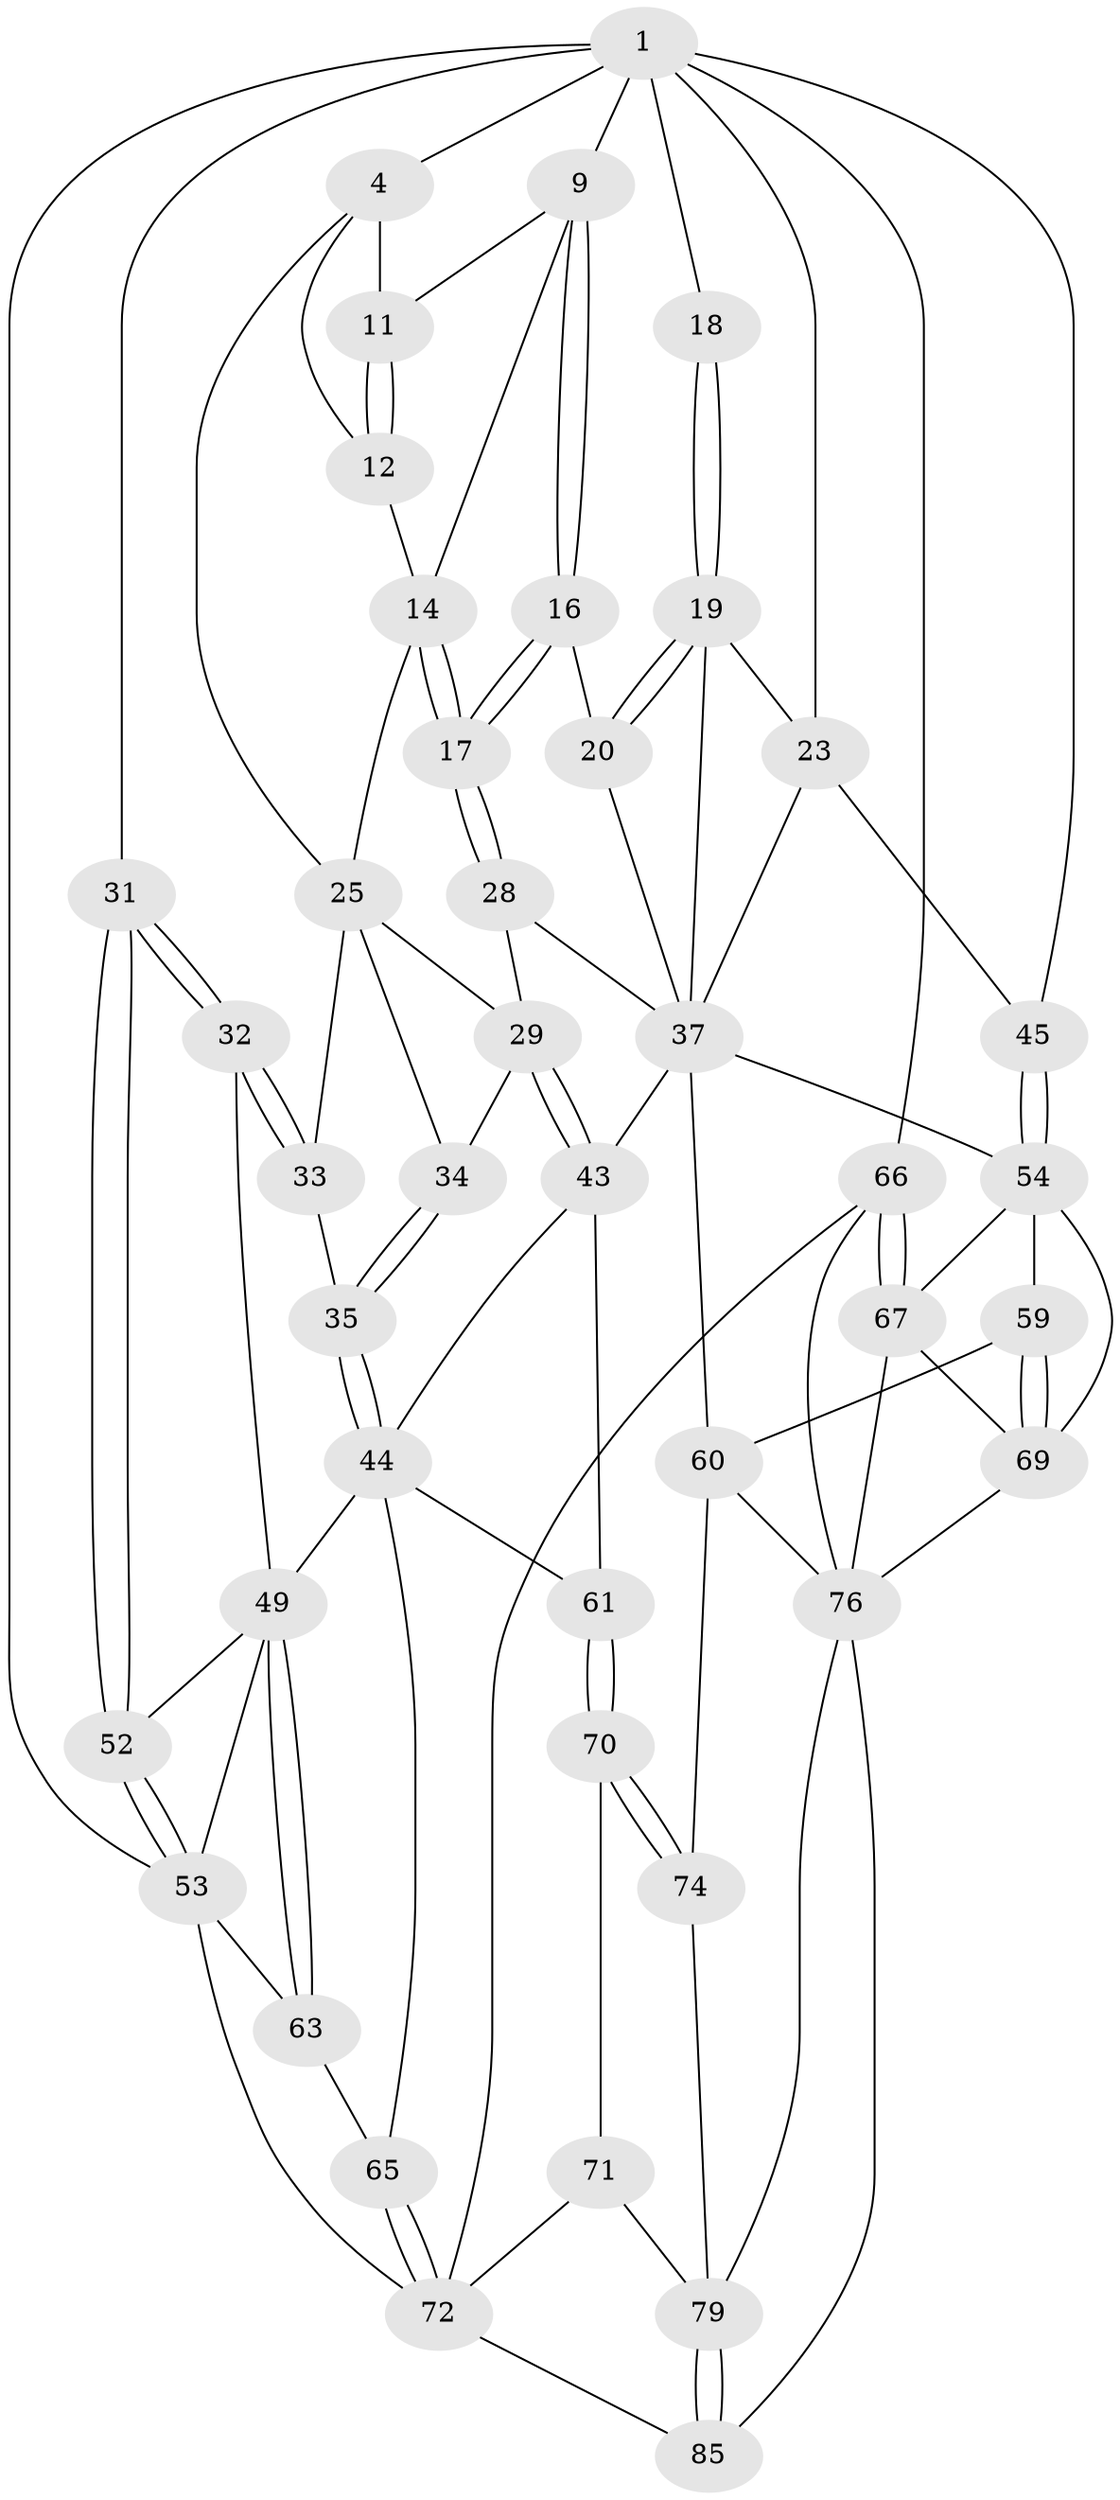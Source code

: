 // original degree distribution, {3: 0.022988505747126436, 6: 0.19540229885057472, 5: 0.5517241379310345, 4: 0.22988505747126436}
// Generated by graph-tools (version 1.1) at 2025/16/03/09/25 04:16:49]
// undirected, 43 vertices, 104 edges
graph export_dot {
graph [start="1"]
  node [color=gray90,style=filled];
  1 [pos="+0.7942792008557727+0",super="+7+2"];
  4 [pos="+0+0",super="+5+13"];
  9 [pos="+0.5767890460890933+0.1449497088521659",super="+10"];
  11 [pos="+0.41993391648151024+0.12191997545060981"];
  12 [pos="+0.38637807881828157+0.18104692787885227"];
  14 [pos="+0.4939627319975032+0.2626809773534898",super="+15"];
  16 [pos="+0.5990486229823213+0.2722255173367511"];
  17 [pos="+0.5364226015905099+0.30562832968237"];
  18 [pos="+0.7981369883298579+0.12705427941377"];
  19 [pos="+0.7915593828251525+0.22731686717916877",super="+24"];
  20 [pos="+0.6540527239781371+0.2941363453210233"];
  23 [pos="+1+0.35891019300327015",super="+46"];
  25 [pos="+0.43420961499448135+0.3465767595022632",super="+26"];
  28 [pos="+0.4898176252703958+0.39410635581879383"];
  29 [pos="+0.4722177389712508+0.40160126042908567",super="+30"];
  31 [pos="+0+0.0020246829168332767"];
  32 [pos="+0+0.15372750332159957",super="+42"];
  33 [pos="+0.20209149365192827+0.29343299474137385",super="+36"];
  34 [pos="+0.3570669755954779+0.4058540464891344"];
  35 [pos="+0.3152938755164998+0.428300609070038"];
  37 [pos="+0.7890588193334012+0.41891114752572794",super="+38"];
  43 [pos="+0.4680739204274073+0.5046114461161251",super="+47"];
  44 [pos="+0.2853703199145468+0.5243732375683336",super="+48"];
  45 [pos="+1+0.43815866201620424"];
  49 [pos="+0.2522002329686106+0.5600585511527307",super="+50"];
  52 [pos="+0+0.45487585254958096"];
  53 [pos="+0+0.7197637267949393",super="+58"];
  54 [pos="+1+0.539385523451901",super="+55+68"];
  59 [pos="+0.7919695006628796+0.6629346005841165"];
  60 [pos="+0.594132505766386+0.6688884737737637",super="+73"];
  61 [pos="+0.44201733173733176+0.6589865013891028"];
  63 [pos="+0.15810711363564206+0.7038254675995995"];
  65 [pos="+0.2915285594284514+0.7620614311563272"];
  66 [pos="+1+1"];
  67 [pos="+1+0.7221710337285363",super="+83"];
  69 [pos="+0.8137767481506483+0.7618114185176984",super="+75"];
  70 [pos="+0.43843683416791274+0.770276850971337"];
  71 [pos="+0.35827485592616204+0.8160555572499383",super="+81"];
  72 [pos="+0.29195376974946285+0.7633583509759446",super="+77"];
  74 [pos="+0.5101695838126412+0.8554396967118768"];
  76 [pos="+0.6547539936499402+0.76818664849972",super="+78"];
  79 [pos="+0.5467744609421961+0.883788384969043",super="+80"];
  85 [pos="+0.318239874170218+1"];
  1 -- 18 [weight=2];
  1 -- 9;
  1 -- 66;
  1 -- 4 [weight=2];
  1 -- 45;
  1 -- 53;
  1 -- 23;
  1 -- 31;
  4 -- 11;
  4 -- 25;
  4 -- 12;
  9 -- 16;
  9 -- 16;
  9 -- 11;
  9 -- 14;
  11 -- 12;
  11 -- 12;
  12 -- 14;
  14 -- 17;
  14 -- 17;
  14 -- 25;
  16 -- 17;
  16 -- 17;
  16 -- 20;
  17 -- 28;
  17 -- 28;
  18 -- 19;
  18 -- 19;
  19 -- 20;
  19 -- 20;
  19 -- 37;
  19 -- 23;
  20 -- 37;
  23 -- 45;
  23 -- 37;
  25 -- 34;
  25 -- 33;
  25 -- 29;
  28 -- 29;
  28 -- 37;
  29 -- 43;
  29 -- 43;
  29 -- 34;
  31 -- 32;
  31 -- 32;
  31 -- 52;
  31 -- 52;
  32 -- 33 [weight=2];
  32 -- 33;
  32 -- 49;
  33 -- 35;
  34 -- 35;
  34 -- 35;
  35 -- 44;
  35 -- 44;
  37 -- 54;
  37 -- 43 [weight=2];
  37 -- 60;
  43 -- 44;
  43 -- 61;
  44 -- 65;
  44 -- 61;
  44 -- 49;
  45 -- 54;
  45 -- 54;
  49 -- 63;
  49 -- 63;
  49 -- 52;
  49 -- 53;
  52 -- 53;
  52 -- 53;
  53 -- 72 [weight=2];
  53 -- 63;
  54 -- 59;
  54 -- 67;
  54 -- 69;
  59 -- 60;
  59 -- 69;
  59 -- 69;
  60 -- 74;
  60 -- 76;
  61 -- 70;
  61 -- 70;
  63 -- 65;
  65 -- 72;
  65 -- 72;
  66 -- 67;
  66 -- 67;
  66 -- 72;
  66 -- 76;
  67 -- 69;
  67 -- 76;
  69 -- 76;
  70 -- 71;
  70 -- 74;
  70 -- 74;
  71 -- 72 [weight=2];
  71 -- 79;
  72 -- 85;
  74 -- 79;
  76 -- 85;
  76 -- 79;
  79 -- 85;
  79 -- 85;
}

